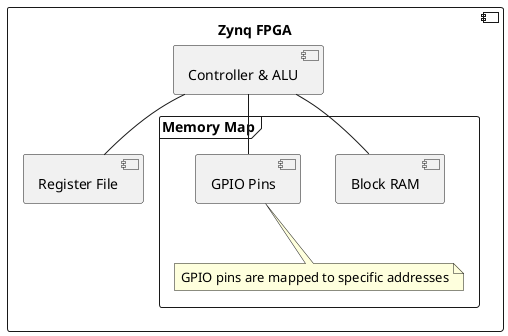 @startuml
component "Zynq FPGA" {
  [Controller & ALU] as CLU
  [Register File] as RF

  frame "Memory Map" {
    [Block RAM] as RAM
    [GPIO Pins] as GPIO
    note bottom
      GPIO pins are mapped to specific addresses
    end note
  }
}

CLU -- RAM
CLU -- GPIO
CLU -- RF

@enduml
